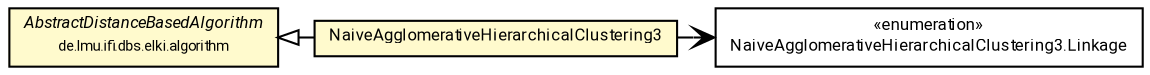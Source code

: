 #!/usr/local/bin/dot
#
# Class diagram 
# Generated by UMLGraph version R5_7_2-60-g0e99a6 (http://www.spinellis.gr/umlgraph/)
#

digraph G {
	graph [fontnames="svg"]
	edge [fontname="Roboto",fontsize=7,labelfontname="Roboto",labelfontsize=7,color="black"];
	node [fontname="Roboto",fontcolor="black",fontsize=8,shape=plaintext,margin=0,width=0,height=0];
	nodesep=0.15;
	ranksep=0.25;
	rankdir=LR;
	// de.lmu.ifi.dbs.elki.algorithm.AbstractDistanceBasedAlgorithm<O, R extends de.lmu.ifi.dbs.elki.result.Result>
	c7258254 [label=<<table title="de.lmu.ifi.dbs.elki.algorithm.AbstractDistanceBasedAlgorithm" border="0" cellborder="1" cellspacing="0" cellpadding="2" bgcolor="LemonChiffon" href="../../de/lmu/ifi/dbs/elki/algorithm/AbstractDistanceBasedAlgorithm.html" target="_parent">
		<tr><td><table border="0" cellspacing="0" cellpadding="1">
		<tr><td align="center" balign="center"> <font face="Roboto"><i>AbstractDistanceBasedAlgorithm</i></font> </td></tr>
		<tr><td align="center" balign="center"> <font face="Roboto" point-size="7.0">de.lmu.ifi.dbs.elki.algorithm</font> </td></tr>
		</table></td></tr>
		</table>>, URL="../../de/lmu/ifi/dbs/elki/algorithm/AbstractDistanceBasedAlgorithm.html"];
	// tutorial.clustering.NaiveAgglomerativeHierarchicalClustering3<O>
	c7260322 [label=<<table title="tutorial.clustering.NaiveAgglomerativeHierarchicalClustering3" border="0" cellborder="1" cellspacing="0" cellpadding="2" bgcolor="lemonChiffon" href="NaiveAgglomerativeHierarchicalClustering3.html" target="_parent">
		<tr><td><table border="0" cellspacing="0" cellpadding="1">
		<tr><td align="center" balign="center"> <font face="Roboto">NaiveAgglomerativeHierarchicalClustering3</font> </td></tr>
		</table></td></tr>
		</table>>, URL="NaiveAgglomerativeHierarchicalClustering3.html"];
	// tutorial.clustering.NaiveAgglomerativeHierarchicalClustering3.Linkage
	c7260323 [label=<<table title="tutorial.clustering.NaiveAgglomerativeHierarchicalClustering3.Linkage" border="0" cellborder="1" cellspacing="0" cellpadding="2" href="NaiveAgglomerativeHierarchicalClustering3.Linkage.html" target="_parent">
		<tr><td><table border="0" cellspacing="0" cellpadding="1">
		<tr><td align="center" balign="center"> &#171;enumeration&#187; </td></tr>
		<tr><td align="center" balign="center"> <font face="Roboto">NaiveAgglomerativeHierarchicalClustering3.Linkage</font> </td></tr>
		</table></td></tr>
		</table>>, URL="NaiveAgglomerativeHierarchicalClustering3.Linkage.html"];
	// tutorial.clustering.NaiveAgglomerativeHierarchicalClustering3<O> extends de.lmu.ifi.dbs.elki.algorithm.AbstractDistanceBasedAlgorithm<O, R extends de.lmu.ifi.dbs.elki.result.Result>
	c7258254 -> c7260322 [arrowtail=empty,dir=back,weight=10];
	// tutorial.clustering.NaiveAgglomerativeHierarchicalClustering3<O> navassoc tutorial.clustering.NaiveAgglomerativeHierarchicalClustering3.Linkage
	c7260322 -> c7260323 [arrowhead=open,weight=1];
}

